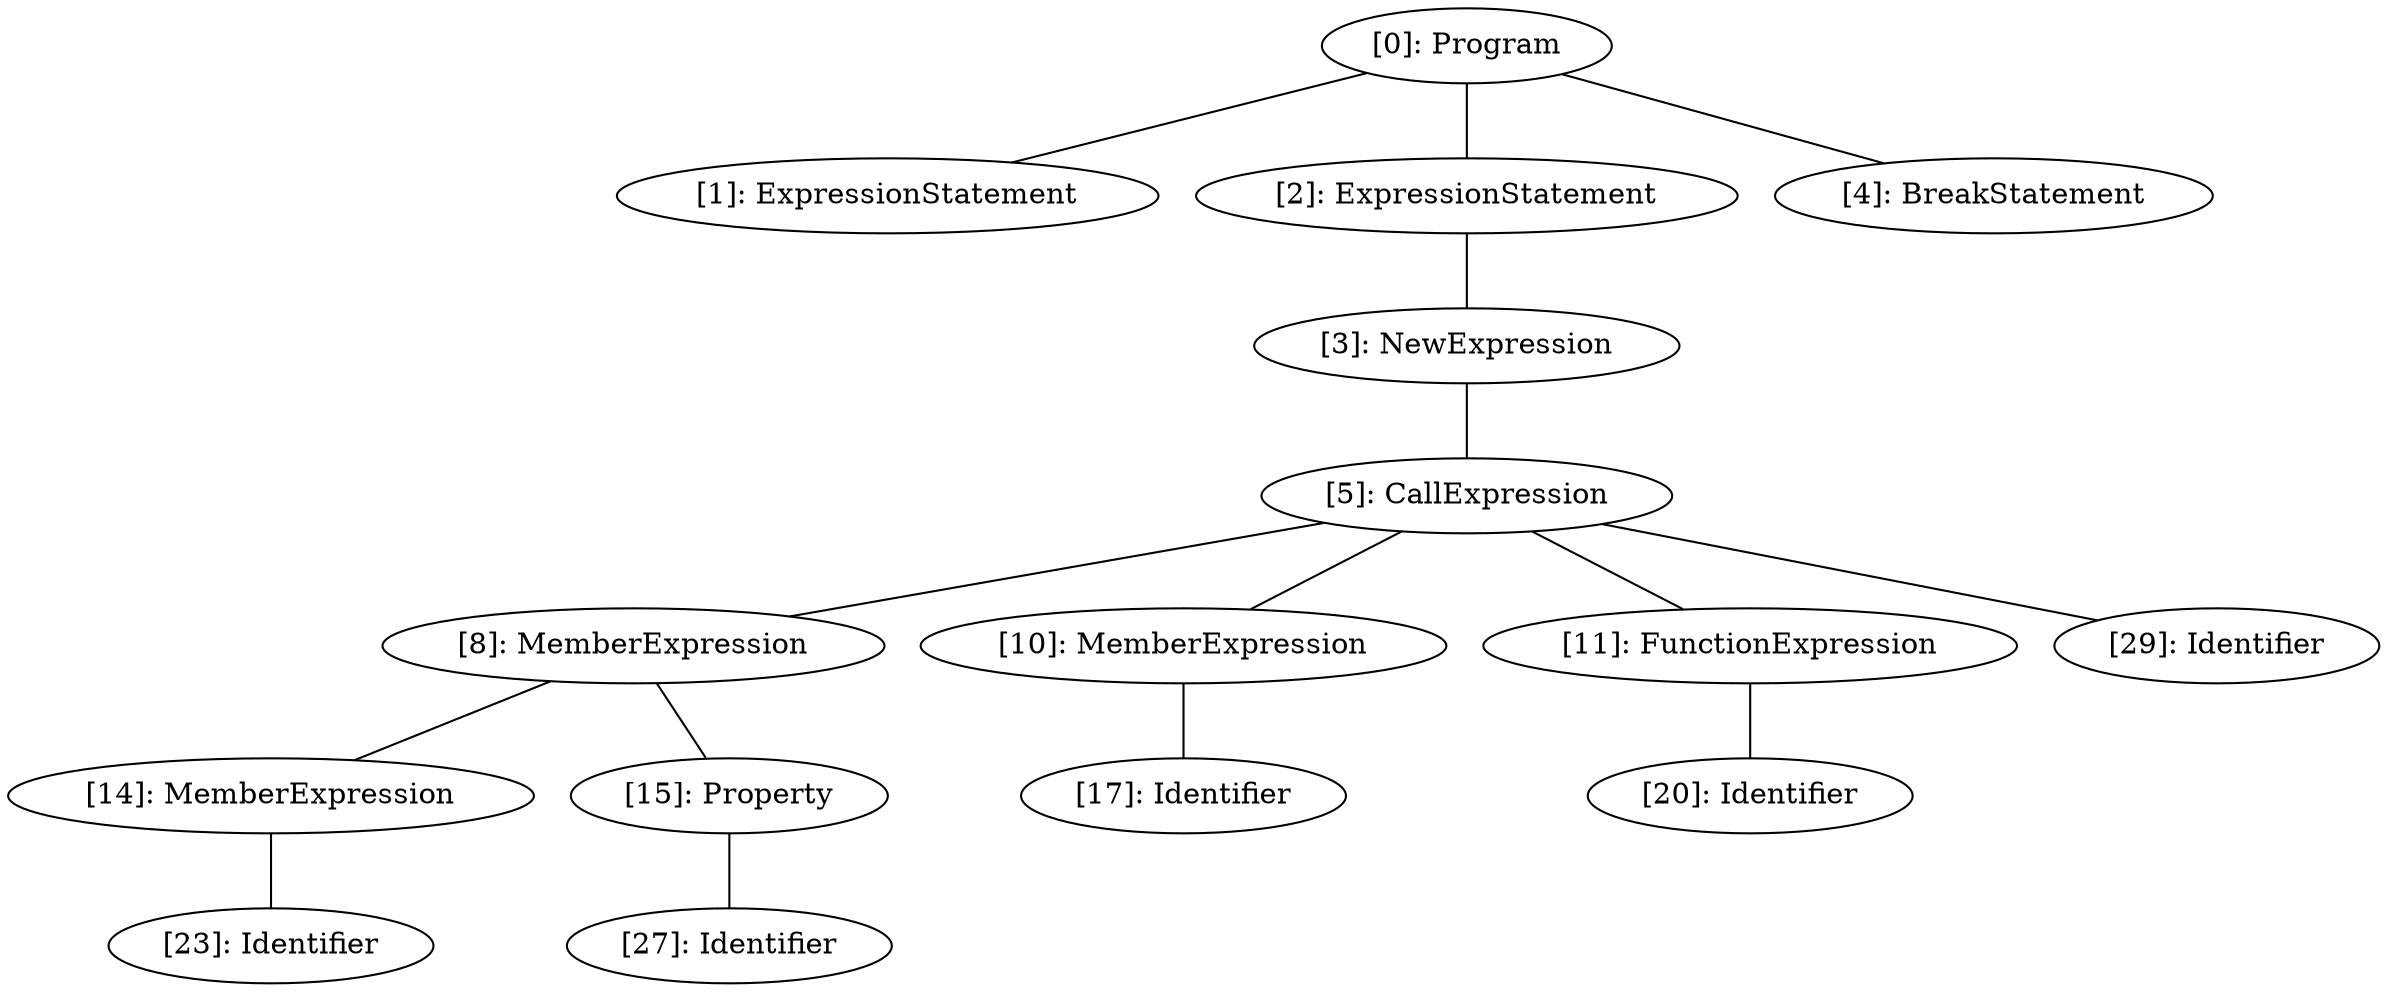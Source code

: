 // Result
graph {
	0 [label="[0]: Program"]
	1 [label="[1]: ExpressionStatement"]
	2 [label="[2]: ExpressionStatement"]
	3 [label="[3]: NewExpression"]
	4 [label="[4]: BreakStatement"]
	5 [label="[5]: CallExpression"]
	8 [label="[8]: MemberExpression"]
	10 [label="[10]: MemberExpression"]
	11 [label="[11]: FunctionExpression"]
	14 [label="[14]: MemberExpression"]
	15 [label="[15]: Property"]
	17 [label="[17]: Identifier"]
	20 [label="[20]: Identifier"]
	23 [label="[23]: Identifier"]
	27 [label="[27]: Identifier"]
	29 [label="[29]: Identifier"]
	0 -- 1
	0 -- 2
	0 -- 4
	2 -- 3
	3 -- 5
	5 -- 8
	5 -- 10
	5 -- 11
	5 -- 29
	8 -- 14
	8 -- 15
	10 -- 17
	11 -- 20
	14 -- 23
	15 -- 27
}
